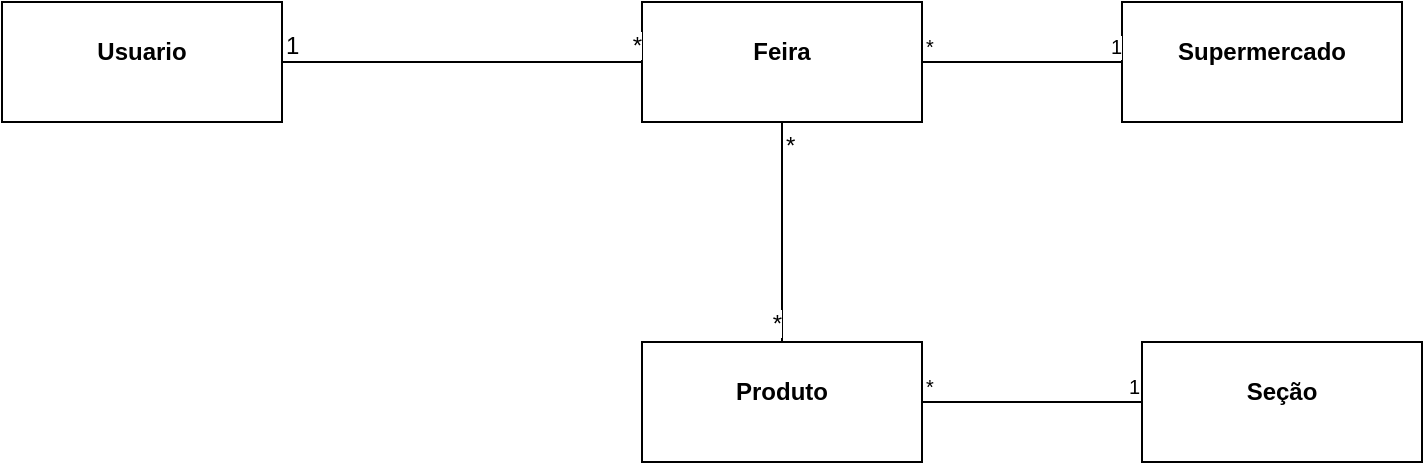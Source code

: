 <mxfile version="11.2.1" type="device" pages="1"><diagram id="uLkW5knQjx6cuTsm6BCr" name="Page-1"><mxGraphModel dx="868" dy="1551" grid="1" gridSize="10" guides="1" tooltips="1" connect="1" arrows="1" fold="1" page="1" pageScale="1" pageWidth="827" pageHeight="1169" math="0" shadow="0"><root><mxCell id="0"/><mxCell id="1" parent="0"/><mxCell id="zvh8TBrHkhTTti-x4xWM-8" style="edgeStyle=orthogonalEdgeStyle;rounded=0;orthogonalLoop=1;jettySize=auto;html=1;entryX=0;entryY=0.5;entryDx=0;entryDy=0;strokeColor=none;startFill=1;shadow=0;" edge="1" parent="1" source="zvh8TBrHkhTTti-x4xWM-1" target="zvh8TBrHkhTTti-x4xWM-4"><mxGeometry relative="1" as="geometry"/></mxCell><mxCell id="zvh8TBrHkhTTti-x4xWM-1" value="&lt;p style=&quot;margin: 0px ; margin-top: 4px ; text-align: center&quot;&gt;&lt;br&gt;&lt;b&gt;Usuario&lt;/b&gt;&lt;/p&gt;&lt;p style=&quot;margin: 0px ; margin-top: 4px ; text-align: center&quot;&gt;&lt;b&gt;&lt;br&gt;&lt;/b&gt;&lt;/p&gt;" style="verticalAlign=top;align=left;overflow=fill;fontSize=12;fontFamily=Helvetica;html=1;" vertex="1" parent="1"><mxGeometry x="70" y="-360" width="140" height="60" as="geometry"/></mxCell><mxCell id="zvh8TBrHkhTTti-x4xWM-3" value="&lt;p style=&quot;margin: 0px ; margin-top: 4px ; text-align: center&quot;&gt;&lt;br&gt;&lt;b&gt;Produto&lt;/b&gt;&lt;/p&gt;" style="verticalAlign=top;align=left;overflow=fill;fontSize=12;fontFamily=Helvetica;html=1;" vertex="1" parent="1"><mxGeometry x="390" y="-190" width="140" height="60" as="geometry"/></mxCell><mxCell id="zvh8TBrHkhTTti-x4xWM-4" value="&lt;p style=&quot;margin: 0px ; margin-top: 4px ; text-align: center&quot;&gt;&lt;br&gt;&lt;b&gt;Feira&lt;/b&gt;&lt;/p&gt;" style="verticalAlign=top;align=left;overflow=fill;fontSize=12;fontFamily=Helvetica;html=1;" vertex="1" parent="1"><mxGeometry x="390" y="-360" width="140" height="60" as="geometry"/></mxCell><mxCell id="zvh8TBrHkhTTti-x4xWM-25" value="" style="endArrow=none;html=1;edgeStyle=orthogonalEdgeStyle;shadow=0;strokeColor=#000000;entryX=0;entryY=0.5;entryDx=0;entryDy=0;" edge="1" parent="1" source="zvh8TBrHkhTTti-x4xWM-1" target="zvh8TBrHkhTTti-x4xWM-4"><mxGeometry relative="1" as="geometry"><mxPoint x="210" y="-330" as="sourcePoint"/><mxPoint x="370" y="-330" as="targetPoint"/></mxGeometry></mxCell><mxCell id="zvh8TBrHkhTTti-x4xWM-26" value="1" style="resizable=0;html=1;align=left;verticalAlign=bottom;labelBackgroundColor=#ffffff;fontSize=12;" connectable="0" vertex="1" parent="zvh8TBrHkhTTti-x4xWM-25"><mxGeometry x="-1" relative="1" as="geometry"/></mxCell><mxCell id="zvh8TBrHkhTTti-x4xWM-27" value="*&lt;br style=&quot;font-size: 12px;&quot;&gt;" style="resizable=0;html=1;align=right;verticalAlign=bottom;labelBackgroundColor=#ffffff;fontSize=12;" connectable="0" vertex="1" parent="zvh8TBrHkhTTti-x4xWM-25"><mxGeometry x="1" relative="1" as="geometry"/></mxCell><mxCell id="zvh8TBrHkhTTti-x4xWM-28" value="" style="endArrow=none;html=1;edgeStyle=orthogonalEdgeStyle;shadow=0;strokeColor=#000000;fontSize=12;exitX=0.5;exitY=1;exitDx=0;exitDy=0;" edge="1" parent="1" source="zvh8TBrHkhTTti-x4xWM-4"><mxGeometry relative="1" as="geometry"><mxPoint x="460" y="-280" as="sourcePoint"/><mxPoint x="460" y="-190" as="targetPoint"/></mxGeometry></mxCell><mxCell id="zvh8TBrHkhTTti-x4xWM-29" value="*" style="resizable=0;html=1;align=left;verticalAlign=bottom;labelBackgroundColor=#ffffff;fontSize=12;" connectable="0" vertex="1" parent="zvh8TBrHkhTTti-x4xWM-28"><mxGeometry x="-1" relative="1" as="geometry"><mxPoint y="20" as="offset"/></mxGeometry></mxCell><mxCell id="zvh8TBrHkhTTti-x4xWM-30" value="*" style="resizable=0;html=1;align=right;verticalAlign=bottom;labelBackgroundColor=#ffffff;fontSize=12;" connectable="0" vertex="1" parent="zvh8TBrHkhTTti-x4xWM-28"><mxGeometry x="1" relative="1" as="geometry"/></mxCell><mxCell id="zvh8TBrHkhTTti-x4xWM-32" value="&lt;p style=&quot;margin: 0px ; margin-top: 4px ; text-align: center&quot;&gt;&lt;br&gt;&lt;b&gt;Seção&lt;/b&gt;&lt;/p&gt;" style="verticalAlign=top;align=left;overflow=fill;fontSize=12;fontFamily=Helvetica;html=1;" vertex="1" parent="1"><mxGeometry x="640" y="-190" width="140" height="60" as="geometry"/></mxCell><mxCell id="zvh8TBrHkhTTti-x4xWM-33" value="" style="endArrow=none;html=1;edgeStyle=orthogonalEdgeStyle;shadow=0;strokeColor=#000000;fontSize=12;" edge="1" parent="1" source="zvh8TBrHkhTTti-x4xWM-3"><mxGeometry relative="1" as="geometry"><mxPoint x="530" y="-160" as="sourcePoint"/><mxPoint x="640" y="-160" as="targetPoint"/></mxGeometry></mxCell><mxCell id="zvh8TBrHkhTTti-x4xWM-34" value="*" style="resizable=0;html=1;align=left;verticalAlign=bottom;labelBackgroundColor=#ffffff;fontSize=10;" connectable="0" vertex="1" parent="zvh8TBrHkhTTti-x4xWM-33"><mxGeometry x="-1" relative="1" as="geometry"/></mxCell><mxCell id="zvh8TBrHkhTTti-x4xWM-35" value="1" style="resizable=0;html=1;align=right;verticalAlign=bottom;labelBackgroundColor=#ffffff;fontSize=10;" connectable="0" vertex="1" parent="zvh8TBrHkhTTti-x4xWM-33"><mxGeometry x="1" relative="1" as="geometry"/></mxCell><mxCell id="zvh8TBrHkhTTti-x4xWM-36" value="&lt;p style=&quot;margin: 0px ; margin-top: 4px ; text-align: center&quot;&gt;&lt;br&gt;&lt;b&gt;Supermercado&lt;/b&gt;&lt;/p&gt;" style="verticalAlign=top;align=left;overflow=fill;fontSize=12;fontFamily=Helvetica;html=1;" vertex="1" parent="1"><mxGeometry x="630" y="-360" width="140" height="60" as="geometry"/></mxCell><mxCell id="zvh8TBrHkhTTti-x4xWM-37" value="" style="endArrow=none;html=1;edgeStyle=orthogonalEdgeStyle;shadow=0;strokeColor=#000000;fontSize=12;" edge="1" parent="1"><mxGeometry relative="1" as="geometry"><mxPoint x="530" y="-330" as="sourcePoint"/><mxPoint x="630" y="-330" as="targetPoint"/></mxGeometry></mxCell><mxCell id="zvh8TBrHkhTTti-x4xWM-38" value="*" style="resizable=0;html=1;align=left;verticalAlign=bottom;labelBackgroundColor=#ffffff;fontSize=10;" connectable="0" vertex="1" parent="zvh8TBrHkhTTti-x4xWM-37"><mxGeometry x="-1" relative="1" as="geometry"/></mxCell><mxCell id="zvh8TBrHkhTTti-x4xWM-39" value="1" style="resizable=0;html=1;align=right;verticalAlign=bottom;labelBackgroundColor=#ffffff;fontSize=10;" connectable="0" vertex="1" parent="zvh8TBrHkhTTti-x4xWM-37"><mxGeometry x="1" relative="1" as="geometry"/></mxCell></root></mxGraphModel></diagram></mxfile>